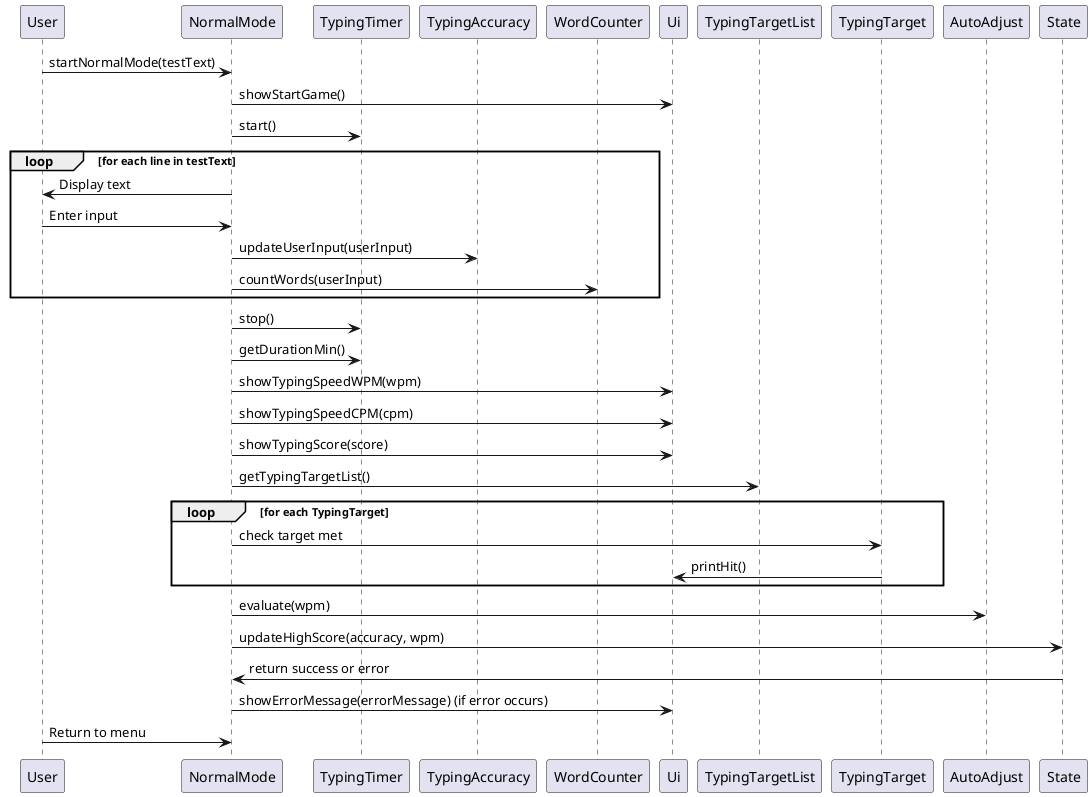 @startuml

participant User
participant NormalMode
participant TypingTimer
participant TypingAccuracy
participant WordCounter
participant Ui
participant TypingTargetList
participant TypingTarget
participant AutoAdjust
participant State

User -> NormalMode: startNormalMode(testText)
NormalMode -> Ui: showStartGame()
NormalMode -> TypingTimer: start()
loop for each line in testText
    NormalMode -> User: Display text
    User -> NormalMode: Enter input
    NormalMode -> TypingAccuracy: updateUserInput(userInput)
    NormalMode -> WordCounter: countWords(userInput)
end
NormalMode -> TypingTimer: stop()
NormalMode -> TypingTimer: getDurationMin()
NormalMode -> Ui: showTypingSpeedWPM(wpm)
NormalMode -> Ui: showTypingSpeedCPM(cpm)
NormalMode -> Ui: showTypingScore(score)
NormalMode -> TypingTargetList: getTypingTargetList()
loop for each TypingTarget
    NormalMode -> TypingTarget: check target met
    TypingTarget -> Ui: printHit()
end
NormalMode -> AutoAdjust: evaluate(wpm)
NormalMode -> State: updateHighScore(accuracy, wpm)
State -> NormalMode: return success or error
NormalMode -> Ui: showErrorMessage(errorMessage) (if error occurs)
User -> NormalMode: Return to menu

@enduml